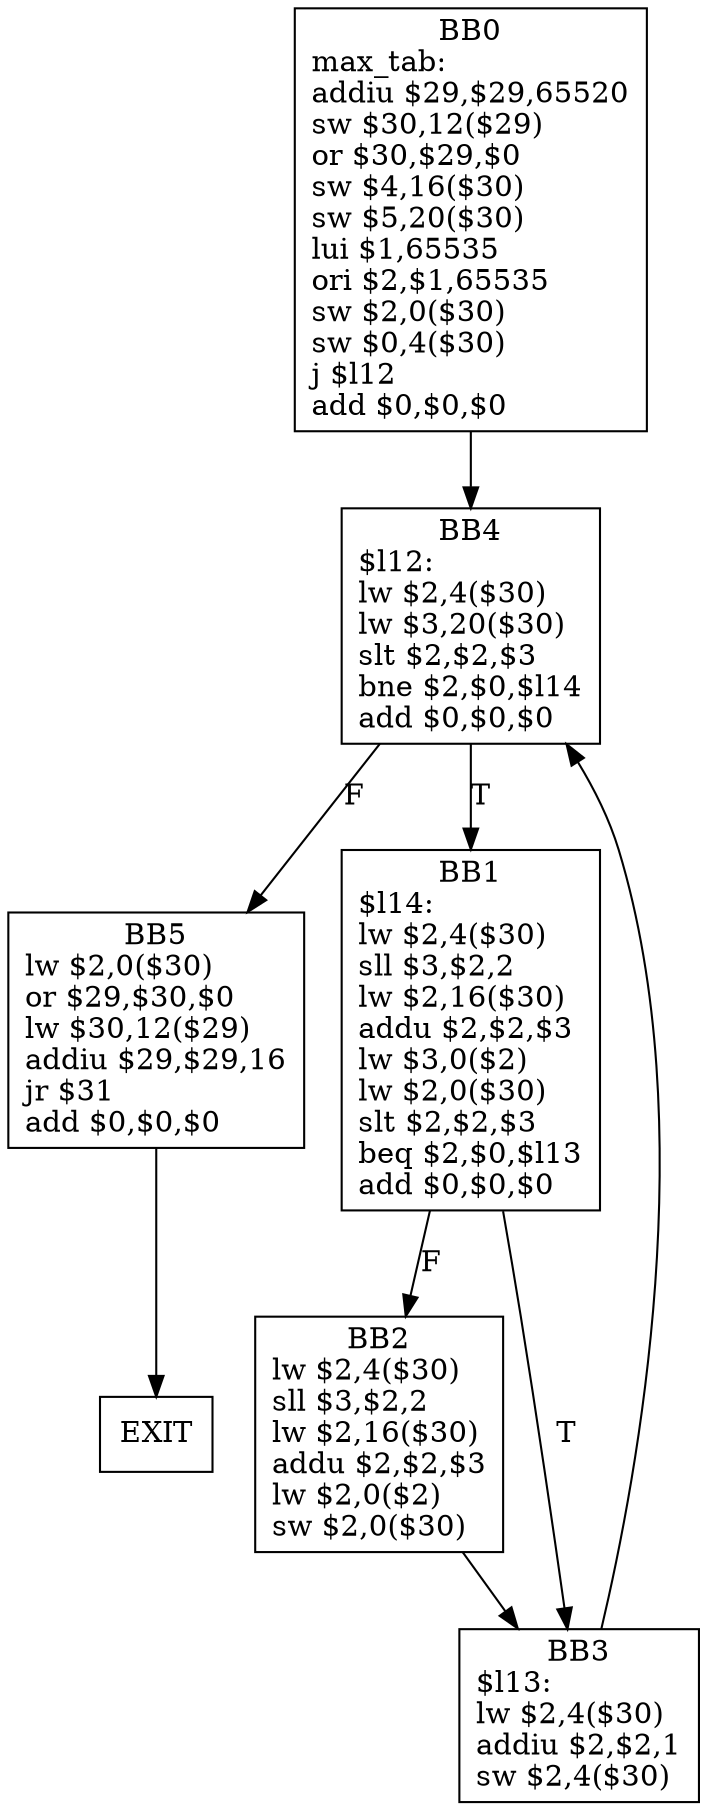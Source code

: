 digraph G1 {
node [shape = box];
BB0 [label = "BB0\nmax_tab:\laddiu $29,$29,65520\lsw $30,12($29)\lor $30,$29,$0\lsw $4,16($30)\lsw $5,20($30)\llui $1,65535\lori $2,$1,65535\lsw $2,0($30)\lsw $0,4($30)\lj $l12\ladd $0,$0,$0\l"] ;
BB0 -> BB4 [style = filled, label = ""];
BB4 [label = "BB4\n$l12:\llw $2,4($30)\llw $3,20($30)\lslt $2,$2,$3\lbne $2,$0,$l14\ladd $0,$0,$0\l"] ;
BB4 -> BB5 [style = filled, label = "F"];
BB4 -> BB1[style = filled, label = "T"];
BB5 [label = "BB5\nlw $2,0($30)\lor $29,$30,$0\llw $30,12($29)\laddiu $29,$29,16\ljr $31\ladd $0,$0,$0\l"] ;
BB5 -> EXIT  [style = filled, label = ""];
BB1 [label = "BB1\n$l14:\llw $2,4($30)\lsll $3,$2,2\llw $2,16($30)\laddu $2,$2,$3\llw $3,0($2)\llw $2,0($30)\lslt $2,$2,$3\lbeq $2,$0,$l13\ladd $0,$0,$0\l"] ;
BB1 -> BB2 [style = filled, label = "F"];
BB1 -> BB3[style = filled, label = "T"];
BB2 [label = "BB2\nlw $2,4($30)\lsll $3,$2,2\llw $2,16($30)\laddu $2,$2,$3\llw $2,0($2)\lsw $2,0($30)\l"] ;
BB2 -> BB3 [style = filled, label = ""];
BB3 [label = "BB3\n$l13:\llw $2,4($30)\laddiu $2,$2,1\lsw $2,4($30)\l"] ;
BB3 -> BB4 [style = filled, label = ""];
}
